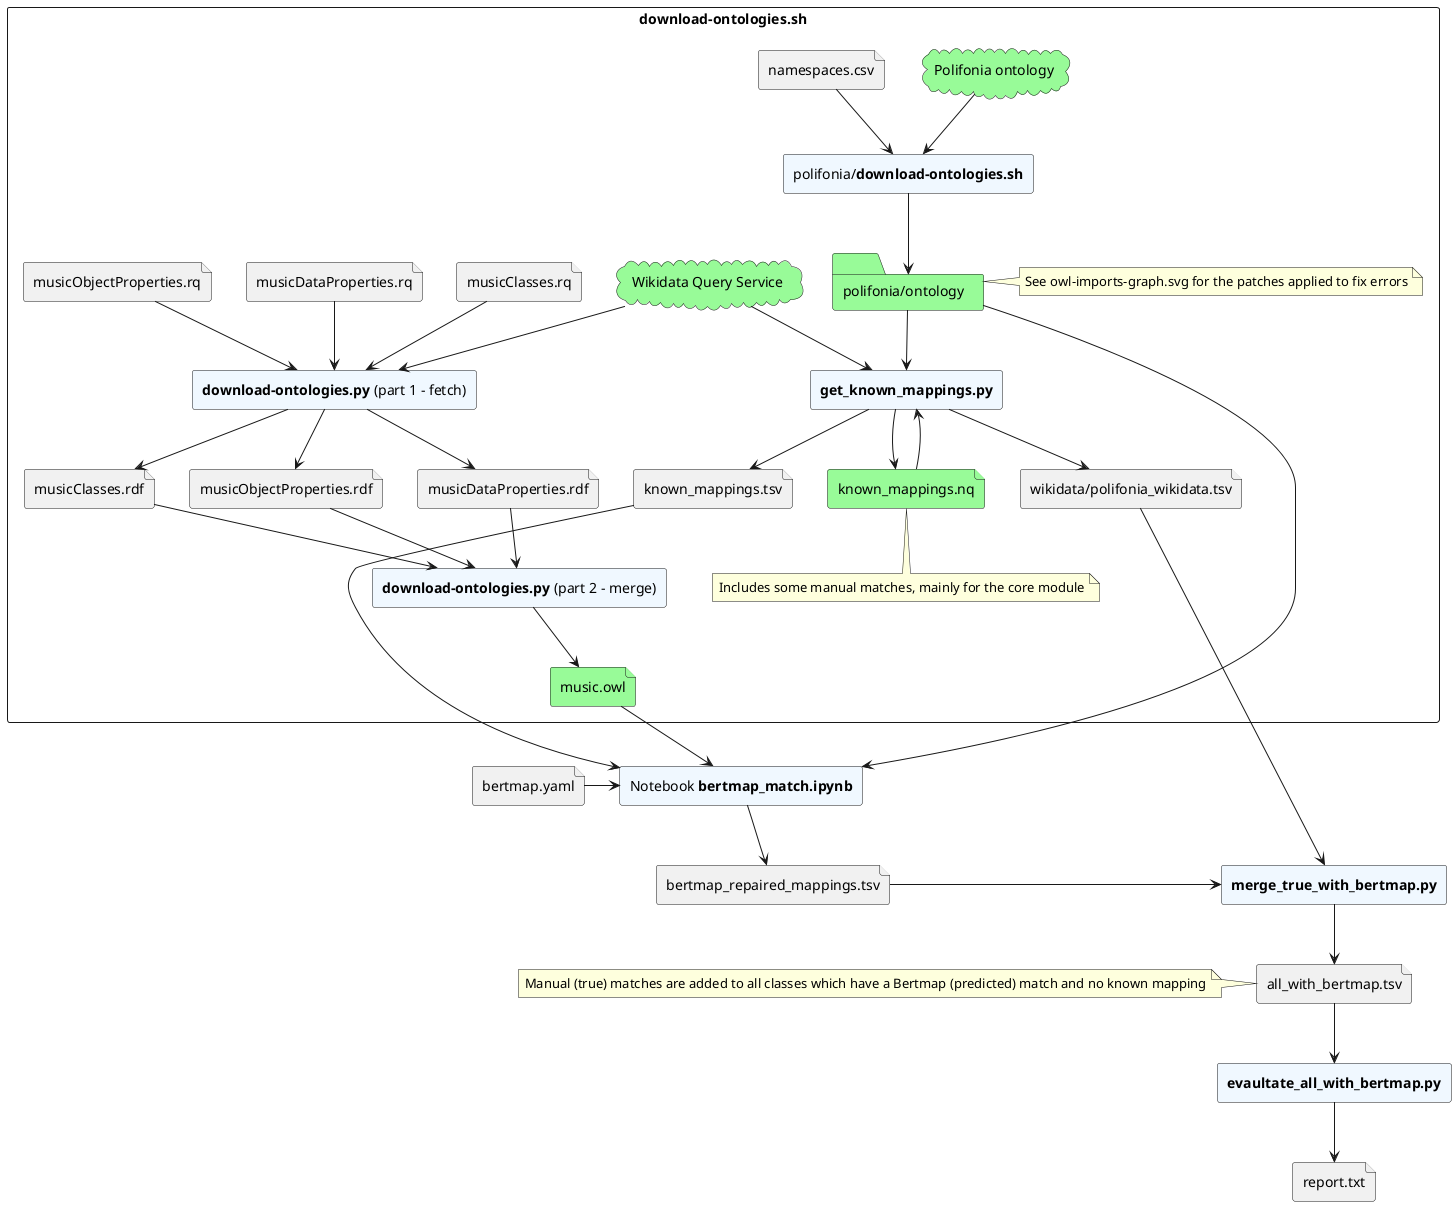 @startuml flow

rectangle "**download-ontologies.sh**" {

cloud "Wikidata Query Service" as wikidata #palegreen
file musicClasses.rq
file musicDataProperties.rq
file musicObjectProperties.rq
file musicClasses.rdf
file musicDataProperties.rdf
file musicObjectProperties.rdf
file music.owl #palegreen
rectangle "**download-ontologies.py** (part 1 - fetch)" as wd1 #aliceblue
rectangle "**download-ontologies.py** (part 2 - merge)" as wd2 #aliceblue
musicClasses.rq --> wd1
musicDataProperties.rq --> wd1
musicObjectProperties.rq --> wd1
wikidata --> wd1
wd1 --> musicClasses.rdf
wd1 --> musicDataProperties.rdf
wd1 --> musicObjectProperties.rdf
musicClasses.rdf --> wd2
musicDataProperties.rdf --> wd2
musicObjectProperties.rdf --> wd2
wd2 --> music.owl

cloud "Polifonia ontology" as polifonia #palegreen
rectangle "polifonia/**download-ontologies.sh**" as downpolifonia #aliceblue
file namespaces.csv
folder "polifonia/ontology" as polifoniaowl #palegreen
namespaces.csv --> downpolifonia
polifonia --> downpolifonia
downpolifonia --> polifoniaowl
note right of polifoniaowl: See owl-imports-graph.svg for the patches applied to fix errors

rectangle "**get_known_mappings.py**" as get_known_mappings #aliceblue
file "known_mappings.tsv"
file "wikidata/polifonia_wikidata.tsv" as polifonia_wikidata
file "known_mappings.nq" #palegreen
note bottom of known_mappings.nq: Includes some manual matches, mainly for the core module
known_mappings.nq --> get_known_mappings
polifoniaowl --> get_known_mappings
wikidata --> get_known_mappings
get_known_mappings --> known_mappings.tsv
get_known_mappings --> polifonia_wikidata
get_known_mappings --> known_mappings.nq

}

rectangle "Notebook **bertmap_match.ipynb**" as notebook #aliceblue
file "bertmap.yaml" as yml
file "bertmap_repaired_mappings.tsv" as repaired
yml -> notebook
known_mappings.tsv --> notebook
music.owl --> notebook
polifoniaowl --> notebook
notebook --> repaired

file "all_with_bertmap.tsv"
rectangle "**merge_true_with_bertmap.py**" as merge_true_with_bertmap #aliceblue
note left of all_with_bertmap.tsv: Manual (true) matches are added to all classes which have a Bertmap (predicted) match and no known mapping
polifonia_wikidata --> merge_true_with_bertmap
repaired -> merge_true_with_bertmap
merge_true_with_bertmap --> all_with_bertmap.tsv

rectangle "**evaultate_all_with_bertmap.py**" as evaluate #aliceblue
file "report.txt"
all_with_bertmap.tsv --> evaluate
evaluate --> report.txt
@enduml